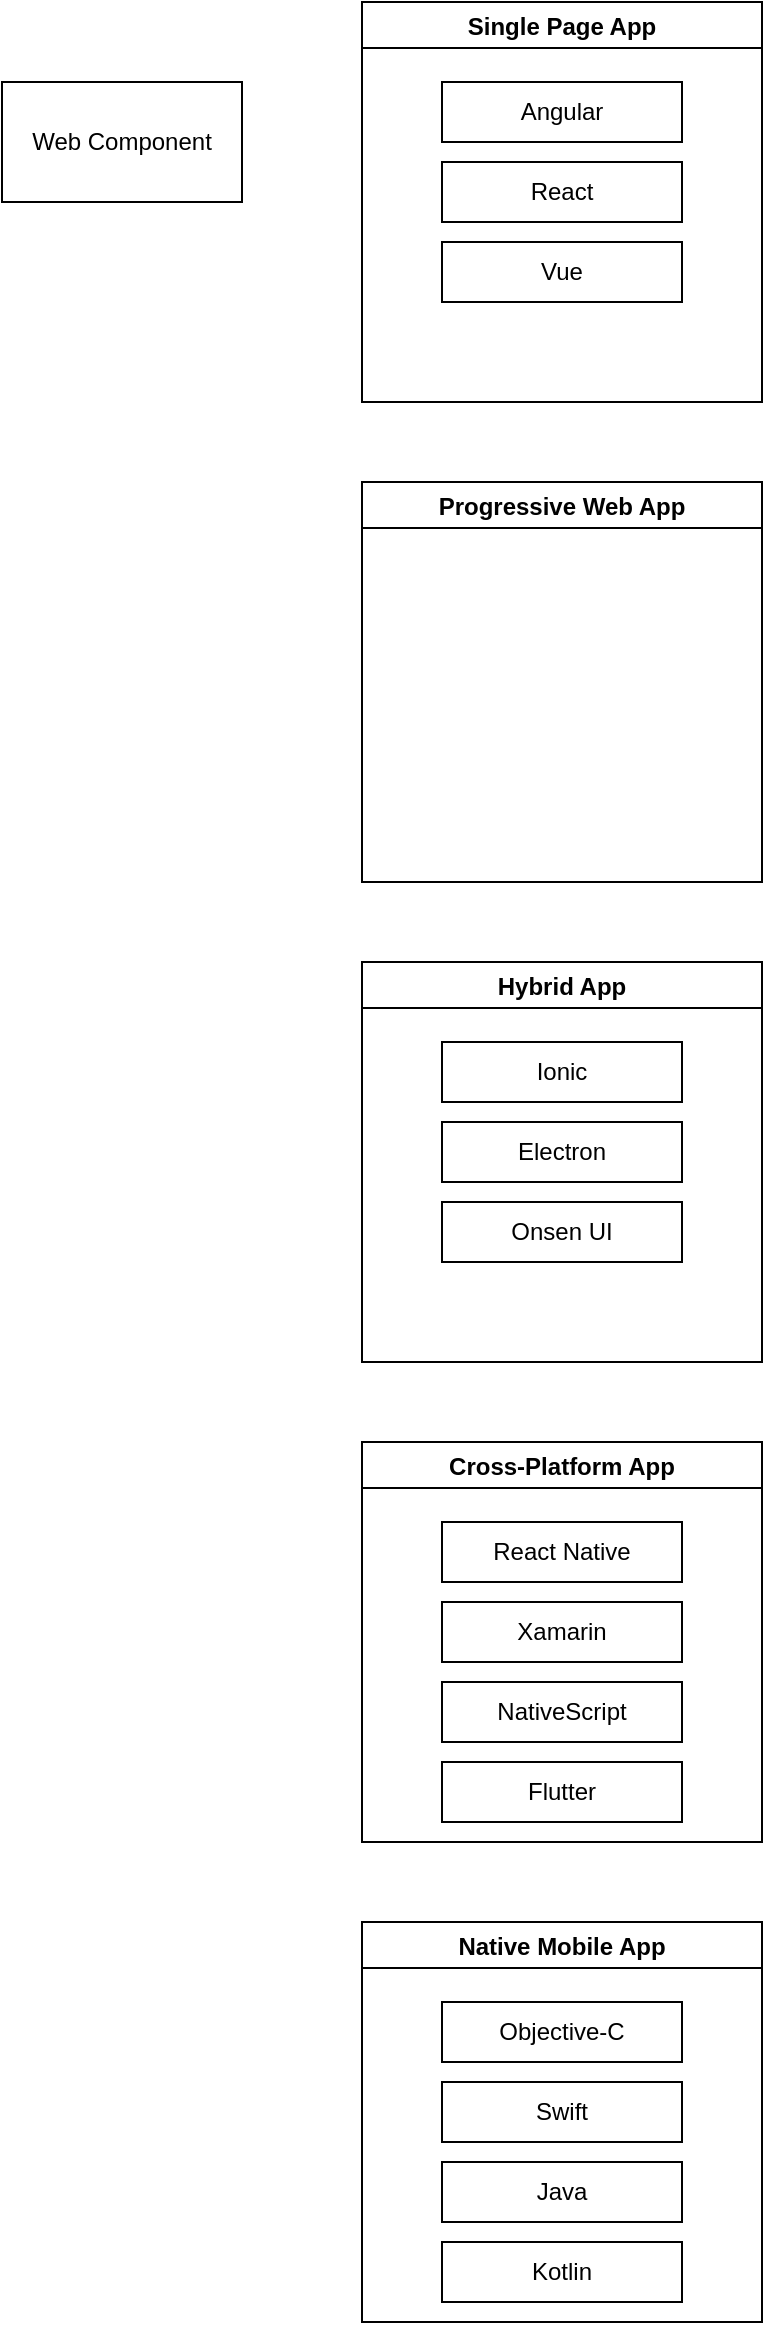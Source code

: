 <mxfile version="17.1.1" type="github">
  <diagram id="GSHjNJquIBWYedqatWQM" name="Page-1">
    <mxGraphModel dx="2404" dy="908" grid="1" gridSize="10" guides="1" tooltips="1" connect="1" arrows="1" fold="1" page="1" pageScale="1" pageWidth="850" pageHeight="1100" math="0" shadow="0">
      <root>
        <mxCell id="0" />
        <mxCell id="1" parent="0" />
        <mxCell id="2rGWUdsjUpu9k1-Q1eZj-9" value="Native Mobile App" style="swimlane;" vertex="1" parent="1">
          <mxGeometry x="40" y="1000" width="200" height="200" as="geometry" />
        </mxCell>
        <mxCell id="2rGWUdsjUpu9k1-Q1eZj-23" value="Objective-C" style="rounded=0;whiteSpace=wrap;html=1;" vertex="1" parent="2rGWUdsjUpu9k1-Q1eZj-9">
          <mxGeometry x="40" y="40" width="120" height="30" as="geometry" />
        </mxCell>
        <mxCell id="2rGWUdsjUpu9k1-Q1eZj-24" value="Swift" style="rounded=0;whiteSpace=wrap;html=1;" vertex="1" parent="2rGWUdsjUpu9k1-Q1eZj-9">
          <mxGeometry x="40" y="80" width="120" height="30" as="geometry" />
        </mxCell>
        <mxCell id="2rGWUdsjUpu9k1-Q1eZj-25" value="Java" style="rounded=0;whiteSpace=wrap;html=1;" vertex="1" parent="2rGWUdsjUpu9k1-Q1eZj-9">
          <mxGeometry x="40" y="120" width="120" height="30" as="geometry" />
        </mxCell>
        <mxCell id="2rGWUdsjUpu9k1-Q1eZj-26" value="Kotlin" style="rounded=0;whiteSpace=wrap;html=1;" vertex="1" parent="2rGWUdsjUpu9k1-Q1eZj-9">
          <mxGeometry x="40" y="160" width="120" height="30" as="geometry" />
        </mxCell>
        <mxCell id="2rGWUdsjUpu9k1-Q1eZj-10" value="Single Page App" style="swimlane;" vertex="1" parent="1">
          <mxGeometry x="40" y="40" width="200" height="200" as="geometry" />
        </mxCell>
        <mxCell id="2rGWUdsjUpu9k1-Q1eZj-15" value="Angular" style="rounded=0;whiteSpace=wrap;html=1;" vertex="1" parent="2rGWUdsjUpu9k1-Q1eZj-10">
          <mxGeometry x="40" y="40" width="120" height="30" as="geometry" />
        </mxCell>
        <mxCell id="2rGWUdsjUpu9k1-Q1eZj-16" value="React" style="rounded=0;whiteSpace=wrap;html=1;" vertex="1" parent="2rGWUdsjUpu9k1-Q1eZj-10">
          <mxGeometry x="40" y="80" width="120" height="30" as="geometry" />
        </mxCell>
        <mxCell id="2rGWUdsjUpu9k1-Q1eZj-17" value="Vue" style="rounded=0;whiteSpace=wrap;html=1;" vertex="1" parent="2rGWUdsjUpu9k1-Q1eZj-10">
          <mxGeometry x="40" y="120" width="120" height="30" as="geometry" />
        </mxCell>
        <mxCell id="2rGWUdsjUpu9k1-Q1eZj-11" value="Hybrid App" style="swimlane;" vertex="1" parent="1">
          <mxGeometry x="40" y="520" width="200" height="200" as="geometry" />
        </mxCell>
        <mxCell id="2rGWUdsjUpu9k1-Q1eZj-18" value="Ionic" style="rounded=0;whiteSpace=wrap;html=1;" vertex="1" parent="2rGWUdsjUpu9k1-Q1eZj-11">
          <mxGeometry x="40" y="40" width="120" height="30" as="geometry" />
        </mxCell>
        <mxCell id="2rGWUdsjUpu9k1-Q1eZj-27" value="Electron" style="rounded=0;whiteSpace=wrap;html=1;" vertex="1" parent="2rGWUdsjUpu9k1-Q1eZj-11">
          <mxGeometry x="40" y="80" width="120" height="30" as="geometry" />
        </mxCell>
        <mxCell id="2rGWUdsjUpu9k1-Q1eZj-28" value="Onsen UI" style="rounded=0;whiteSpace=wrap;html=1;" vertex="1" parent="2rGWUdsjUpu9k1-Q1eZj-11">
          <mxGeometry x="40" y="120" width="120" height="30" as="geometry" />
        </mxCell>
        <mxCell id="2rGWUdsjUpu9k1-Q1eZj-12" value="Cross-Platform App" style="swimlane;" vertex="1" parent="1">
          <mxGeometry x="40" y="760" width="200" height="200" as="geometry" />
        </mxCell>
        <mxCell id="2rGWUdsjUpu9k1-Q1eZj-19" value="React Native" style="rounded=0;whiteSpace=wrap;html=1;" vertex="1" parent="2rGWUdsjUpu9k1-Q1eZj-12">
          <mxGeometry x="40" y="40" width="120" height="30" as="geometry" />
        </mxCell>
        <mxCell id="2rGWUdsjUpu9k1-Q1eZj-20" value="Xamarin" style="rounded=0;whiteSpace=wrap;html=1;" vertex="1" parent="2rGWUdsjUpu9k1-Q1eZj-12">
          <mxGeometry x="40" y="80" width="120" height="30" as="geometry" />
        </mxCell>
        <mxCell id="2rGWUdsjUpu9k1-Q1eZj-21" value="NativeScript" style="rounded=0;whiteSpace=wrap;html=1;" vertex="1" parent="2rGWUdsjUpu9k1-Q1eZj-12">
          <mxGeometry x="40" y="120" width="120" height="30" as="geometry" />
        </mxCell>
        <mxCell id="2rGWUdsjUpu9k1-Q1eZj-22" value="Flutter" style="rounded=0;whiteSpace=wrap;html=1;" vertex="1" parent="2rGWUdsjUpu9k1-Q1eZj-12">
          <mxGeometry x="40" y="160" width="120" height="30" as="geometry" />
        </mxCell>
        <mxCell id="2rGWUdsjUpu9k1-Q1eZj-13" value="Progressive Web App" style="swimlane;" vertex="1" parent="1">
          <mxGeometry x="40" y="280" width="200" height="200" as="geometry" />
        </mxCell>
        <mxCell id="2rGWUdsjUpu9k1-Q1eZj-14" value="Web Component" style="rounded=0;whiteSpace=wrap;html=1;" vertex="1" parent="1">
          <mxGeometry x="-140" y="80" width="120" height="60" as="geometry" />
        </mxCell>
      </root>
    </mxGraphModel>
  </diagram>
</mxfile>
